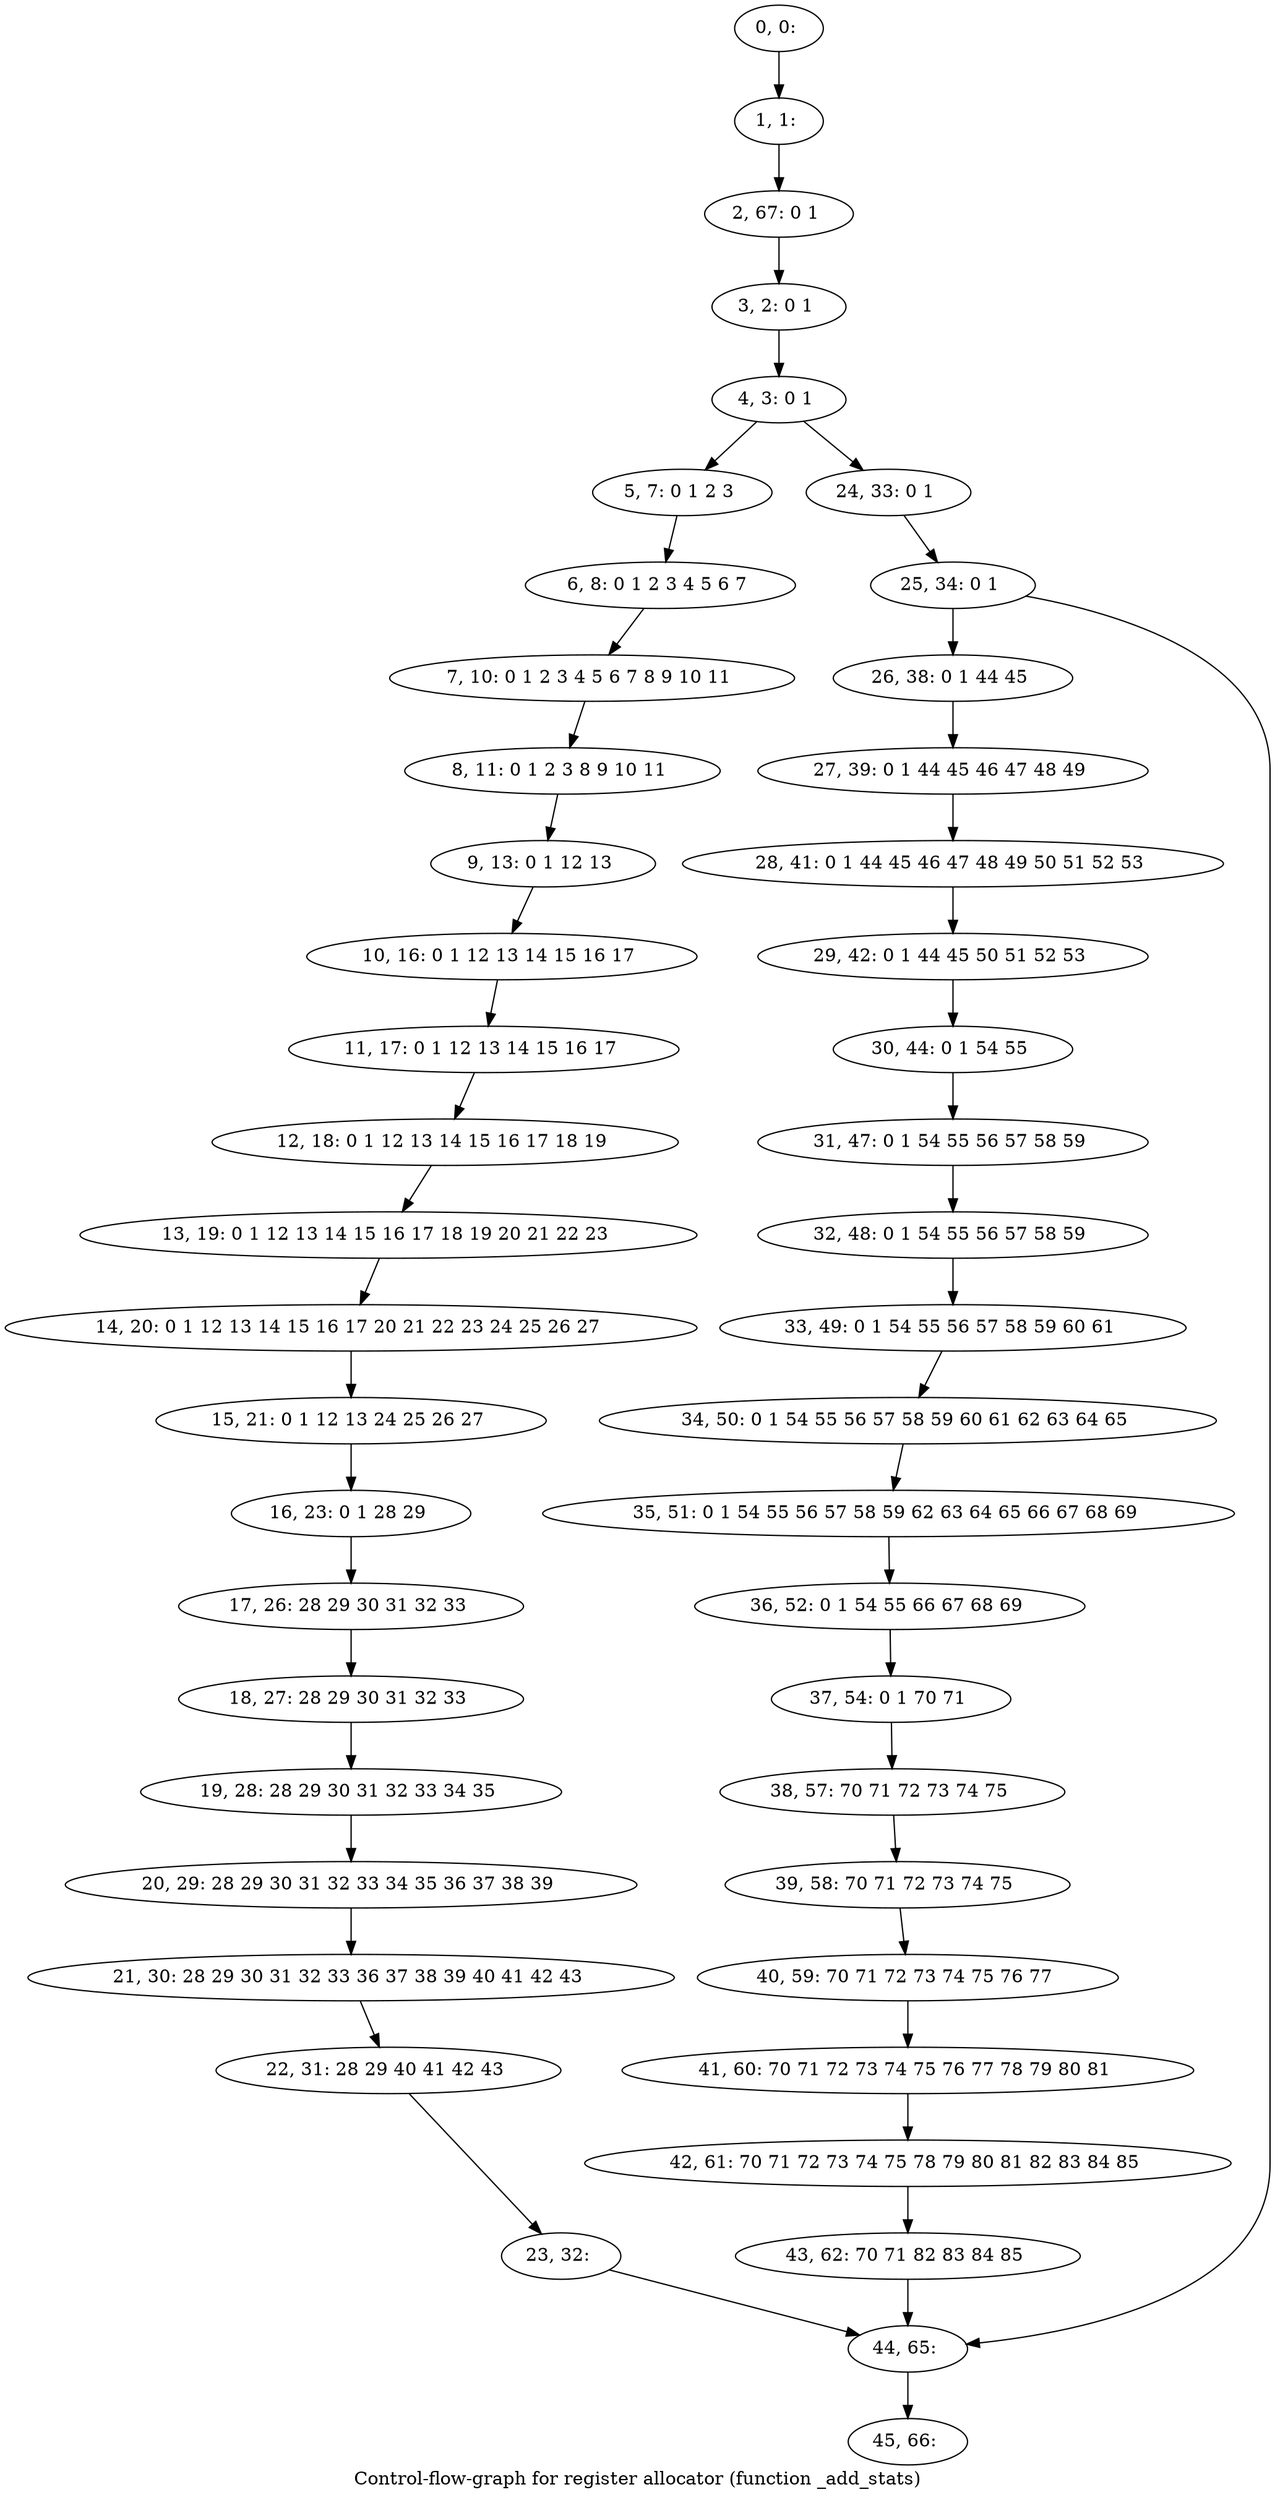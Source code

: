 digraph G {
graph [label="Control-flow-graph for register allocator (function _add_stats)"]
0[label="0, 0: "];
1[label="1, 1: "];
2[label="2, 67: 0 1 "];
3[label="3, 2: 0 1 "];
4[label="4, 3: 0 1 "];
5[label="5, 7: 0 1 2 3 "];
6[label="6, 8: 0 1 2 3 4 5 6 7 "];
7[label="7, 10: 0 1 2 3 4 5 6 7 8 9 10 11 "];
8[label="8, 11: 0 1 2 3 8 9 10 11 "];
9[label="9, 13: 0 1 12 13 "];
10[label="10, 16: 0 1 12 13 14 15 16 17 "];
11[label="11, 17: 0 1 12 13 14 15 16 17 "];
12[label="12, 18: 0 1 12 13 14 15 16 17 18 19 "];
13[label="13, 19: 0 1 12 13 14 15 16 17 18 19 20 21 22 23 "];
14[label="14, 20: 0 1 12 13 14 15 16 17 20 21 22 23 24 25 26 27 "];
15[label="15, 21: 0 1 12 13 24 25 26 27 "];
16[label="16, 23: 0 1 28 29 "];
17[label="17, 26: 28 29 30 31 32 33 "];
18[label="18, 27: 28 29 30 31 32 33 "];
19[label="19, 28: 28 29 30 31 32 33 34 35 "];
20[label="20, 29: 28 29 30 31 32 33 34 35 36 37 38 39 "];
21[label="21, 30: 28 29 30 31 32 33 36 37 38 39 40 41 42 43 "];
22[label="22, 31: 28 29 40 41 42 43 "];
23[label="23, 32: "];
24[label="24, 33: 0 1 "];
25[label="25, 34: 0 1 "];
26[label="26, 38: 0 1 44 45 "];
27[label="27, 39: 0 1 44 45 46 47 48 49 "];
28[label="28, 41: 0 1 44 45 46 47 48 49 50 51 52 53 "];
29[label="29, 42: 0 1 44 45 50 51 52 53 "];
30[label="30, 44: 0 1 54 55 "];
31[label="31, 47: 0 1 54 55 56 57 58 59 "];
32[label="32, 48: 0 1 54 55 56 57 58 59 "];
33[label="33, 49: 0 1 54 55 56 57 58 59 60 61 "];
34[label="34, 50: 0 1 54 55 56 57 58 59 60 61 62 63 64 65 "];
35[label="35, 51: 0 1 54 55 56 57 58 59 62 63 64 65 66 67 68 69 "];
36[label="36, 52: 0 1 54 55 66 67 68 69 "];
37[label="37, 54: 0 1 70 71 "];
38[label="38, 57: 70 71 72 73 74 75 "];
39[label="39, 58: 70 71 72 73 74 75 "];
40[label="40, 59: 70 71 72 73 74 75 76 77 "];
41[label="41, 60: 70 71 72 73 74 75 76 77 78 79 80 81 "];
42[label="42, 61: 70 71 72 73 74 75 78 79 80 81 82 83 84 85 "];
43[label="43, 62: 70 71 82 83 84 85 "];
44[label="44, 65: "];
45[label="45, 66: "];
0->1 ;
1->2 ;
2->3 ;
3->4 ;
4->5 ;
4->24 ;
5->6 ;
6->7 ;
7->8 ;
8->9 ;
9->10 ;
10->11 ;
11->12 ;
12->13 ;
13->14 ;
14->15 ;
15->16 ;
16->17 ;
17->18 ;
18->19 ;
19->20 ;
20->21 ;
21->22 ;
22->23 ;
23->44 ;
24->25 ;
25->26 ;
25->44 ;
26->27 ;
27->28 ;
28->29 ;
29->30 ;
30->31 ;
31->32 ;
32->33 ;
33->34 ;
34->35 ;
35->36 ;
36->37 ;
37->38 ;
38->39 ;
39->40 ;
40->41 ;
41->42 ;
42->43 ;
43->44 ;
44->45 ;
}
